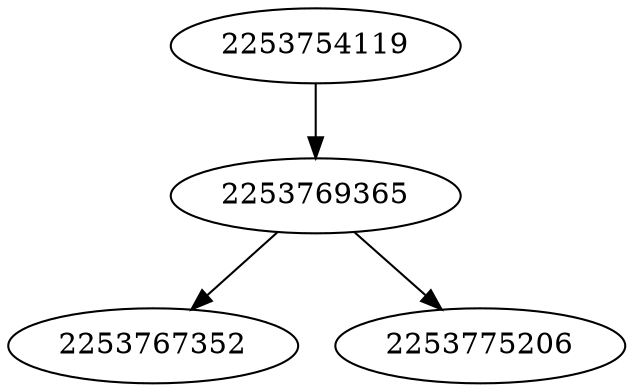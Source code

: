 strict digraph  {
2253767352;
2253769365;
2253775206;
2253754119;
2253769365 -> 2253767352;
2253769365 -> 2253775206;
2253754119 -> 2253769365;
}

